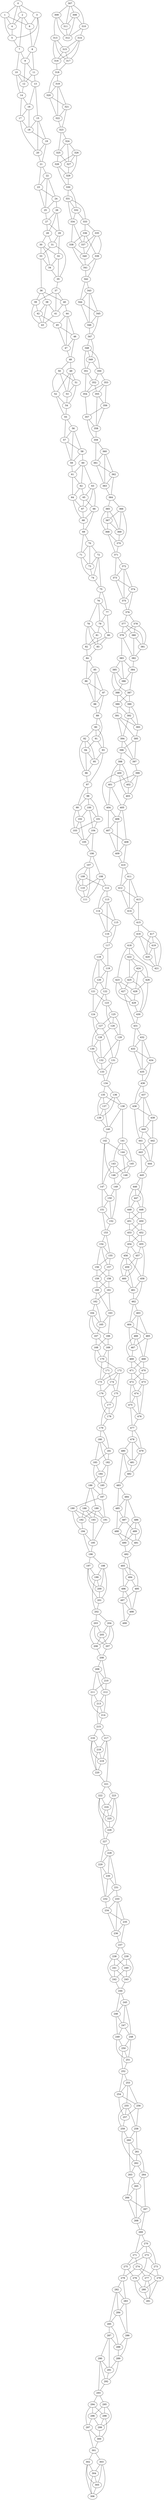 graph G {
"0";
"1";
"2";
"3";
"4";
"5";
"6";
"7";
"8";
"9";
"10";
"11";
"12";
"13";
"14";
"15";
"16";
"17";
"18";
"19";
"20";
"21";
"22";
"23";
"24";
"25";
"26";
"27";
"28";
"29";
"30";
"31";
"32";
"33";
"34";
"35";
"36";
"37";
"38";
"39";
"40";
"41";
"42";
"43";
"44";
"45";
"46";
"47";
"48";
"49";
"50";
"51";
"52";
"53";
"54";
"55";
"56";
"57";
"58";
"59";
"60";
"61";
"62";
"63";
"64";
"65";
"66";
"67";
"68";
"69";
"70";
"71";
"72";
"73";
"74";
"75";
"76";
"77";
"78";
"79";
"80";
"81";
"82";
"83";
"84";
"85";
"86";
"87";
"88";
"89";
"90";
"91";
"92";
"93";
"94";
"95";
"96";
"97";
"98";
"99";
"100";
"101";
"102";
"103";
"104";
"105";
"106";
"107";
"108";
"109";
"110";
"111";
"112";
"113";
"114";
"115";
"116";
"117";
"118";
"119";
"120";
"121";
"122";
"123";
"124";
"125";
"126";
"127";
"128";
"129";
"130";
"131";
"132";
"133";
"134";
"135";
"136";
"137";
"138";
"139";
"140";
"141";
"142";
"143";
"144";
"145";
"146";
"147";
"148";
"149";
"150";
"151";
"152";
"153";
"154";
"155";
"156";
"157";
"158";
"159";
"160";
"161";
"162";
"163";
"164";
"165";
"166";
"167";
"168";
"169";
"170";
"171";
"172";
"173";
"174";
"175";
"176";
"177";
"178";
"179";
"180";
"181";
"182";
"183";
"184";
"185";
"186";
"187";
"188";
"189";
"190";
"191";
"192";
"193";
"194";
"195";
"196";
"197";
"198";
"199";
"200";
"201";
"202";
"203";
"204";
"205";
"206";
"207";
"208";
"209";
"210";
"211";
"212";
"213";
"214";
"215";
"216";
"217";
"218";
"219";
"220";
"221";
"222";
"223";
"224";
"225";
"226";
"227";
"228";
"229";
"230";
"231";
"232";
"233";
"234";
"235";
"236";
"237";
"238";
"239";
"240";
"241";
"242";
"243";
"244";
"245";
"246";
"247";
"248";
"249";
"250";
"251";
"252";
"253";
"254";
"255";
"256";
"257";
"258";
"259";
"260";
"261";
"262";
"263";
"264";
"265";
"266";
"267";
"268";
"269";
"270";
"271";
"272";
"273";
"274";
"275";
"276";
"277";
"278";
"279";
"280";
"281";
"282";
"283";
"284";
"285";
"286";
"287";
"288";
"289";
"290";
"291";
"292";
"293";
"294";
"295";
"296";
"297";
"298";
"299";
"300";
"301";
"302";
"303";
"304";
"305";
"306";
"307";
"308";
"309";
"310";
"311";
"312";
"313";
"314";
"315";
"316";
"317";
"318";
"319";
"320";
"321";
"322";
"323";
"324";
"325";
"326";
"327";
"328";
"329";
"330";
"331";
"332";
"333";
"334";
"335";
"336";
"337";
"338";
"339";
"340";
"341";
"342";
"343";
"344";
"345";
"346";
"347";
"348";
"349";
"350";
"351";
"352";
"353";
"354";
"355";
"356";
"357";
"358";
"359";
"360";
"361";
"362";
"363";
"364";
"365";
"366";
"367";
"368";
"369";
"370";
"371";
"372";
"373";
"374";
"375";
"376";
"377";
"378";
"379";
"380";
"381";
"382";
"383";
"384";
"385";
"386";
"387";
"388";
"389";
"390";
"391";
"392";
"393";
"394";
"395";
"396";
"397";
"398";
"399";
"400";
"401";
"402";
"403";
"404";
"405";
"406";
"407";
"408";
"409";
"410";
"411";
"412";
"413";
"414";
"415";
"416";
"417";
"418";
"419";
"420";
"421";
"422";
"423";
"424";
"425";
"426";
"427";
"428";
"429";
"430";
"431";
"432";
"433";
"434";
"435";
"436";
"437";
"438";
"439";
"440";
"441";
"442";
"443";
"444";
"445";
"446";
"447";
"448";
"449";
"450";
"451";
"452";
"453";
"454";
"455";
"456";
"457";
"458";
"459";
"460";
"461";
"462";
"463";
"464";
"465";
"466";
"467";
"468";
"469";
"470";
"471";
"472";
"473";
"474";
"475";
"476";
"477";
"478";
"479";
"480";
"481";
"482";
"483";
"484";
"485";
"486";
"487";
"488";
"489";
"490";
"491";
"492";
"493";
"494";
"495";
"496";
"497";
"498";
"499";
    "313" -- "317";
    "390" -- "393";
    "193" -- "195";
    "321" -- "323";
    "62" -- "64";
    "254" -- "256";
    "125" -- "126";
    "356" -- "357";
    "410" -- "412";
    "17" -- "20";
    "289" -- "292";
    "424" -- "425";
    "141" -- "145";
    "18" -- "19";
    "290" -- "291";
    "147" -- "150";
    "494" -- "495";
    "135" -- "139";
    "399" -- "403";
    "475" -- "477";
    "113" -- "114";
    "144" -- "145";
    "222" -- "225";
    "336" -- "337";
    "174" -- "176";
    "302" -- "304";
    "300" -- "301";
    "332" -- "333";
    "436" -- "437";
    "398" -- "402";
    "472" -- "475";
    "170" -- "172";
    "202" -- "204";
    "187" -- "190";
    "283" -- "284";
    "162" -- "164";
    "419" -- "420";
    "395" -- "397";
    "396" -- "398";
    "4" -- "5";
    "138" -- "141";
    "85" -- "87";
    "56" -- "58";
    "105" -- "106";
    "57" -- "59";
    "249" -- "251";
    "270" -- "271";
    "255" -- "258";
    "99" -- "103";
    "32" -- "35";
    "224" -- "227";
    "55" -- "56";
    "239" -- "243";
    "243" -- "244";
    "59" -- "61";
    "33" -- "34";
    "272" -- "275";
    "297" -- "301";
    "371" -- "372";
    "406" -- "409";
    "60" -- "62";
    "196" -- "198";
    "109" -- "110";
    "181" -- "182";
    "253" -- "255";
    "10" -- "14";
    "188" -- "193";
    "39" -- "42";
    "175" -- "178";
    "303" -- "306";
    "203" -- "207";
    "275" -- "279";
    "323" -- "324";
    "48" -- "50";
    "448" -- "450";
    "463" -- "464";
    "49" -- "51";
    "241" -- "243";
    "158" -- "160";
    "286" -- "288";
    "171" -- "174";
    "307" -- "310";
    "368" -- "371";
    "58" -- "59";
    "100" -- "102";
    "198" -- "199";
    "412" -- "414";
    "20" -- "21";
    "244" -- "245";
    "154" -- "157";
    "413" -- "415";
    "72" -- "74";
    "490" -- "492";
    "41" -- "43";
    "233" -- "235";
    "227" -- "228";
    "160" -- "162";
    "352" -- "354";
    "179" -- "181";
    "247" -- "249";
    "367" -- "368";
    "422" -- "425";
    "161" -- "163";
    "44" -- "46";
    "76" -- "78";
    "180" -- "182";
    "212" -- "214";
    "216" -- "220";
    "136" -- "139";
    "45" -- "47";
    "237" -- "239";
    "309" -- "311";
    "49" -- "52";
    "360" -- "363";
    "201" -- "202";
    "329" -- "330";
    "50" -- "51";
    "322" -- "323";
    "287" -- "290";
    "319" -- "322";
    "462" -- "463";
    "146" -- "149";
    "418" -- "421";
    "139" -- "140";
    "391" -- "393";
    "2" -- "7";
    "372" -- "375";
    "70" -- "72";
    "308" -- "312";
    "205" -- "206";
    "341" -- "342";
    "294" -- "298";
    "389" -- "391";
    "426" -- "430";
    "458" -- "462";
    "355" -- "358";
    "495" -- "498";
    "315" -- "316";
    "233" -- "236";
    "31" -- "33";
    "63" -- "65";
    "377" -- "381";
    "452" -- "455";
    "385" -- "387";
    "42" -- "43";
    "74" -- "75";
    "214" -- "215";
    "446" -- "448";
    "228" -- "229";
    "474" -- "476";
    "89" -- "91";
    "174" -- "175";
    "226" -- "227";
    "15" -- "19";
    "64" -- "67";
    "432" -- "435";
    "351" -- "352";
    "325" -- "328";
    "91" -- "93";
    "231" -- "233";
    "305" -- "306";
    "497" -- "498";
    "93" -- "95";
    "173" -- "176";
    "153" -- "154";
    "137" -- "139";
    "123" -- "126";
    "128" -- "132";
    "167" -- "168";
    "98" -- "100";
    "295" -- "296";
    "267" -- "269";
    "407" -- "409";
    "431" -- "432";
    "156" -- "159";
    "81" -- "83";
    "459" -- "461";
    "86" -- "88";
    "466" -- "468";
    "492" -- "494";
    "157" -- "158";
    "380" -- "381";
    "388" -- "389";
    "141" -- "143";
    "269" -- "271";
    "456" -- "459";
    "385" -- "388";
    "489" -- "490";
    "479" -- "482";
    "336" -- "339";
    "299" -- "300";
    "435" -- "436";
    "145" -- "146";
    "309" -- "313";
    "246" -- "249";
    "468" -- "471";
    "134" -- "136";
    "262" -- "264";
    "398" -- "400";
    "445" -- "447";
    "285" -- "288";
    "283" -- "286";
    "195" -- "196";
    "258" -- "260";
    "137" -- "140";
    "383" -- "385";
    "374" -- "375";
    "94" -- "96";
    "392" -- "393";
    "107" -- "110";
    "415" -- "416";
    "447" -- "448";
    "155" -- "157";
    "274" -- "279";
    "190" -- "193";
    "284" -- "286";
    "364" -- "365";
    "90" -- "93";
    "285" -- "287";
    "10" -- "12";
    "333" -- "336";
    "473" -- "474";
    "271" -- "274";
    "463" -- "466";
    "347" -- "348";
    "487" -- "488";
    "115" -- "117";
    "366" -- "369";
    "150" -- "152";
    "278" -- "280";
    "68" -- "69";
    "349" -- "350";
    "444" -- "445";
    "117" -- "119";
    "120" -- "122";
    "442" -- "444";
    "194" -- "195";
    "124" -- "128";
    "19" -- "20";
    "87" -- "88";
    "7" -- "9";
    "97" -- "98";
    "131" -- "133";
    "320" -- "321";
    "154" -- "155";
    "358" -- "359";
    "454" -- "456";
    "40" -- "44";
    "21" -- "22";
    "197" -- "199";
    "238" -- "242";
    "408" -- "409";
    "251" -- "252";
    "112" -- "114";
    "384" -- "386";
    "434" -- "436";
    "14" -- "17";
    "449" -- "451";
    "276" -- "281";
    "318" -- "320";
    "15" -- "20";
    "348" -- "349";
    "420" -- "421";
    "310" -- "314";
    "26" -- "28";
    "1" -- "6";
    "110" -- "111";
    "339" -- "342";
    "391" -- "395";
    "96" -- "97";
    "177" -- "178";
    "350" -- "353";
    "369" -- "370";
    "122" -- "123";
    "166" -- "168";
    "294" -- "296";
    "84" -- "85";
    "428" -- "429";
    "460" -- "461";
    "104" -- "106";
    "426" -- "428";
    "31" -- "35";
    "63" -- "67";
    "411" -- "412";
    "290" -- "292";
    "23" -- "25";
    "75" -- "77";
    "215" -- "217";
    "36" -- "39";
    "228" -- "231";
    "108" -- "110";
    "470" -- "472";
    "78" -- "83";
    "252" -- "253";
    "260" -- "261";
    "77" -- "79";
    "213" -- "215";
    "184" -- "186";
    "222" -- "226";
    "169" -- "170";
    "361" -- "362";
    "114" -- "115";
    "351" -- "354";
    "183" -- "184";
    "235" -- "236";
    "311" -- "312";
    "363" -- "364";
    "256" -- "257";
    "485" -- "488";
    "324" -- "326";
    "373" -- "374";
    "401" -- "405";
    "295" -- "298";
    "176" -- "178";
    "304" -- "306";
    "255" -- "257";
    "197" -- "201";
    "198" -- "201";
    "22" -- "23";
    "106" -- "107";
    "453" -- "454";
    "8" -- "9";
    "450" -- "453";
    "175" -- "177";
    "65" -- "66";
    "303" -- "305";
    "92" -- "94";
    "164" -- "166";
    "236" -- "237";
    "282" -- "285";
    "165" -- "167";
    "168" -- "170";
    "13" -- "16";
    "328" -- "330";
    "3" -- "6";
    "71" -- "74";
    "143" -- "146";
    "219" -- "220";
    "80" -- "82";
    "359" -- "360";
    "171" -- "173";
    "307" -- "309";
    "416" -- "418";
    "483" -- "484";
    "417" -- "419";
    "118" -- "120";
    "172" -- "174";
    "204" -- "206";
    "142" -- "147";
    "308" -- "310";
    "301" -- "303";
    "493" -- "495";
    "58" -- "60";
    "273" -- "278";
    "274" -- "277";
    "331" -- "332";
    "471" -- "472";
    "37" -- "40";
    "79" -- "81";
    "182" -- "185";
    "404" -- "407";
    "90" -- "91";
    "326" -- "328";
    "469" -- "470";
    "378" -- "381";
    "422" -- "426";
    "253" -- "256";
    "24" -- "25";
    "443" -- "444";
    "0" -- "2";
    "50" -- "52";
    "159" -- "161";
    "319" -- "321";
    "496" -- "498";
    "418" -- "422";
    "126" -- "128";
    "220" -- "221";
    "292" -- "293";
    "484" -- "485";
    "417" -- "420";
    "217" -- "219";
    "345" -- "347";
    "430" -- "431";
    "211" -- "214";
    "482" -- "483";
    "495" -- "497";
    "16" -- "17";
    "208" -- "209";
    "30" -- "33";
    "288" -- "289";
    "480" -- "481";
    "238" -- "240";
    "221" -- "223";
    "357" -- "359";
    "488" -- "490";
    "365" -- "368";
    "409" -- "410";
    "379" -- "382";
    "348" -- "351";
    "209" -- "211";
    "310" -- "312";
    "342" -- "344";
    "397" -- "399";
    "1" -- "4";
    "121" -- "123";
    "127" -- "130";
    "92" -- "96";
    "400" -- "403";
    "119" -- "120";
    "123" -- "125";
    "52" -- "55";
    "390" -- "392";
    "53" -- "54";
    "245" -- "246";
    "248" -- "251";
    "125" -- "127";
    "314" -- "317";
    "411" -- "414";
    "147" -- "151";
    "259" -- "260";
    "386" -- "388";
    "265" -- "268";
    "451" -- "452";
    "479" -- "481";
    "78" -- "81";
    "113" -- "115";
    "260" -- "263";
    "222" -- "224";
    "266" -- "267";
    "38" -- "43";
    "133" -- "134";
    "261" -- "262";
    "472" -- "474";
    "209" -- "212";
    "337" -- "340";
    "187" -- "191";
    "66" -- "69";
    "240" -- "243";
    "121" -- "124";
    "419" -- "421";
    "70" -- "71";
    "116" -- "117";
    "396" -- "397";
    "138" -- "140";
    "56" -- "57";
    "263" -- "266";
    "387" -- "390";
    "455" -- "458";
    "255" -- "259";
    "239" -- "240";
    "32" -- "34";
    "55" -- "57";
    "107" -- "109";
    "371" -- "373";
    "36" -- "40";
    "60" -- "61";
    "196" -- "197";
    "8" -- "11";
    "109" -- "111";
    "181" -- "183";
    "190" -- "194";
    "113" -- "116";
    "376" -- "378";
    "477" -- "478";
    "188" -- "192";
    "39" -- "43";
    "338" -- "341";
    "151" -- "152";
    "11" -- "12";
    "275" -- "276";
    "323" -- "325";
    "48" -- "49";
    "225" -- "226";
    "343" -- "344";
    "353" -- "354";
    "282" -- "283";
    "206" -- "208";
    "463" -- "465";
    "149" -- "150";
    "325" -- "327";
    "366" -- "370";
    "3" -- "8";
    "416" -- "420";
    "307" -- "311";
    "194" -- "196";
    "245" -- "248";
    "368" -- "370";
    "270" -- "273";
    "54" -- "55";
    "86" -- "87";
    "100" -- "101";
    "381" -- "382";
    "412" -- "413";
    "154" -- "156";
    "33" -- "36";
    "40" -- "41";
    "72" -- "73";
    "481" -- "482";
    "34" -- "35";
    "478" -- "479";
    "279" -- "282";
    "331" -- "334";
    "130" -- "133";
    "223" -- "224";
    "261" -- "264";
    "103" -- "105";
    "227" -- "229";
    "367" -- "369";
    "433" -- "434";
    "478" -- "481";
    "134" -- "135";
    "250" -- "251";
    "262" -- "263";
    "378" -- "379";
    "44" -- "45";
    "76" -- "77";
    "180" -- "181";
    "212" -- "213";
    "216" -- "219";
    "136" -- "138";
    "360" -- "362";
    "423" -- "429";
    "49" -- "53";
    "0" -- "4";
    "191" -- "195";
    "287" -- "291";
    "27" -- "28";
    "339" -- "341";
    "28" -- "31";
    "2" -- "6";
    "484" -- "487";
    "140" -- "142";
    "372" -- "374";
    "293" -- "294";
    "394" -- "397";
    "205" -- "207";
    "122" -- "124";
    "440" -- "442";
    "93" -- "97";
    "125" -- "129";
    "313" -- "315";
    "370" -- "371";
    "480" -- "483";
    "439" -- "440";
    "491" -- "492";
    "101" -- "104";
    "315" -- "317";
    "17" -- "18";
    "22" -- "25";
    "316" -- "318";
    "452" -- "454";
    "437" -- "438";
    "186" -- "189";
    "189" -- "192";
    "67" -- "68";
    "114" -- "116";
    "149" -- "152";
    "207" -- "208";
    "277" -- "280";
    "432" -- "434";
    "497" -- "499";
    "150" -- "151";
    "234" -- "235";
    "362" -- "363";
    "69" -- "70";
    "486" -- "491";
    "344" -- "346";
    "153" -- "155";
    "51" -- "54";
    "119" -- "122";
    "313" -- "316";
    "167" -- "169";
    "321" -- "322";
    "431" -- "433";
    "62" -- "65";
    "254" -- "257";
    "314" -- "315";
    "156" -- "158";
    "356" -- "358";
    "268" -- "269";
    "492" -- "493";
    "157" -- "159";
    "106" -- "108";
    "141" -- "144";
    "424" -- "426";
    "456" -- "458";
    "489" -- "491";
    "135" -- "138";
    "259" -- "262";
    "399" -- "402";
    "475" -- "476";
    "336" -- "338";
    "38" -- "41";
    "302" -- "305";
    "332" -- "334";
    "436" -- "438";
    "468" -- "470";
    "170" -- "173";
    "455" -- "457";
    "446" -- "447";
    "162" -- "165";
    "83" -- "84";
    "395" -- "396";
    "3" -- "5";
    "71" -- "73";
    "335" -- "337";
    "218" -- "219";
    "346" -- "347";
    "85" -- "86";
    "461" -- "462";
    "56" -- "59";
    "5" -- "7";
    "57" -- "58";
    "249" -- "250";
    "99" -- "102";
    "272" -- "276";
    "107" -- "111";
    "297" -- "300";
    "415" -- "417";
    "437" -- "440";
    "447" -- "449";
    "60" -- "63";
    "129" -- "131";
    "274" -- "278";
    "190" -- "192";
    "298" -- "299";
    "330" -- "331";
    "61" -- "62";
    "253" -- "254";
    "284" -- "285";
    "438" -- "439";
    "476" -- "477";
    "90" -- "92";
    "145" -- "148";
    "210" -- "211";
    "203" -- "206";
    "343" -- "346";
    "271" -- "275";
    "448" -- "451";
    "347" -- "349";
    "241" -- "242";
    "487" -- "489";
    "158" -- "161";
    "286" -- "289";
    "230" -- "232";
    "349" -- "351";
    "485" -- "487";
    "120" -- "121";
    "393" -- "395";
    "47" -- "48";
    "82" -- "84";
    "19" -- "21";
    "87" -- "89";
    "211" -- "213";
    "97" -- "99";
    "465" -- "467";
    "244" -- "246";
    "132" -- "133";
    "413" -- "414";
    "72" -- "75";
    "21" -- "23";
    "30" -- "34";
    "129" -- "132";
    "233" -- "234";
    "185" -- "187";
    "377" -- "379";
    "223" -- "226";
    "160" -- "163";
    "352" -- "355";
    "179" -- "180";
    "247" -- "248";
    "473" -- "476";
    "112" -- "113";
    "161" -- "162";
    "44" -- "47";
    "76" -- "79";
    "180" -- "183";
    "14" -- "16";
    "276" -- "280";
    "45" -- "46";
    "237" -- "238";
    "189" -- "191";
    "163" -- "166";
    "2" -- "4";
    "85" -- "88";
    "70" -- "73";
    "177" -- "179";
    "118" -- "119";
    "334" -- "337";
    "350" -- "352";
    "465" -- "468";
    "104" -- "105";
    "439" -- "442";
    "377" -- "380";
    "35" -- "37";
    "385" -- "386";
    "411" -- "413";
    "446" -- "449";
    "186" -- "187";
    "36" -- "38";
    "228" -- "230";
    "326" -- "327";
    "148" -- "149";
    "37" -- "39";
    "78" -- "82";
    "266" -- "268";
    "77" -- "80";
    "89" -- "90";
    "184" -- "185";
    "169" -- "171";
    "361" -- "363";
    "15" -- "18";
    "64" -- "68";
    "231" -- "232";
    "183" -- "185";
    "235" -- "237";
    "486" -- "489";
    "229" -- "230";
    "324" -- "325";
    "373" -- "375";
    "178" -- "179";
    "318" -- "319";
    "295" -- "299";
    "98" -- "101";
    "466" -- "469";
    "267" -- "268";
    "407" -- "408";
    "459" -- "460";
    "263" -- "265";
    "81" -- "82";
    "176" -- "177";
    "304" -- "305";
    "387" -- "389";
    "102" -- "103";
    "198" -- "200";
    "380" -- "382";
    "388" -- "390";
    "269" -- "270";
    "405" -- "406";
    "410" -- "411";
    "424" -- "428";
    "453" -- "455";
    "456" -- "460";
    "88" -- "89";
    "144" -- "148";
    "450" -- "452";
    "309" -- "312";
    "398" -- "401";
    "65" -- "67";
    "202" -- "203";
    "342" -- "343";
    "164" -- "165";
    "445" -- "446";
    "282" -- "284";
    "200" -- "201";
    "296" -- "297";
    "328" -- "329";
    "94" -- "95";
    "366" -- "367";
    "402" -- "403";
    "143" -- "147";
    "258" -- "261";
    "335" -- "339";
    "383" -- "384";
    "389" -- "392";
    "359" -- "361";
    "483" -- "485";
    "46" -- "48";
    "172" -- "173";
    "204" -- "205";
    "340" -- "341";
    "142" -- "146";
    "392" -- "394";
    "493" -- "496";
    "457" -- "459";
    "155" -- "156";
    "291" -- "292";
    "331" -- "333";
    "403" -- "405";
    "37" -- "41";
    "471" -- "473";
    "182" -- "184";
    "364" -- "366";
    "404" -- "406";
    "10" -- "13";
    "333" -- "335";
    "469" -- "471";
    "250" -- "252";
    "378" -- "380";
    "498" -- "499";
    "115" -- "116";
    "229" -- "232";
    "443" -- "445";
    "0" -- "1";
    "496" -- "497";
    "278" -- "281";
    "117" -- "118";
    "429" -- "430";
    "417" -- "421";
    "199" -- "200";
    "192" -- "194";
    "242" -- "244";
    "320" -- "322";
    "405" -- "408";
    "457" -- "460";
    "124" -- "127";
    "454" -- "457";
    "406" -- "407";
    "30" -- "32";
    "408" -- "410";
    "264" -- "265";
    "365" -- "369";
    "108" -- "112";
    "379" -- "383";
    "384" -- "387";
    "449" -- "450";
    "348" -- "350";
    "26" -- "29";
    "234" -- "236";
    "362" -- "364";
    "1" -- "5";
    "391" -- "394";
    "127" -- "131";
    "400" -- "402";
    "51" -- "53";
    "427" -- "429";
    "217" -- "221";
    "166" -- "169";
    "294" -- "297";
    "425" -- "430";
    "52" -- "54";
    "84" -- "86";
    "100" -- "104";
    "374" -- "376";
    "464" -- "467";
    "458" -- "461";
    "245" -- "247";
    "248" -- "250";
    "314" -- "316";
    "73" -- "74";
    "63" -- "66";
    "290" -- "293";
    "422" -- "424";
    "23" -- "24";
    "75" -- "76";
    "215" -- "216";
    "135" -- "137";
    "327" -- "329";
    "399" -- "401";
    "108" -- "111";
    "438" -- "441";
    "451" -- "453";
    "252" -- "254";
    "470" -- "473";
    "474" -- "475";
    "213" -- "214";
    "38" -- "42";
    "302" -- "306";
    "423" -- "428";
    "280" -- "281";
    "91" -- "94";
    "66" -- "68";
    "240" -- "242";
    "256" -- "258";
    "188" -- "191";
    "257" -- "259";
    "324" -- "327";
    "382" -- "384";
    "143" -- "148";
    "317" -- "318";
    "335" -- "340";
    "218" -- "220";
    "401" -- "404";
    "46" -- "47";
    "98" -- "99";
    "414" -- "415";
    "466" -- "467";
    "95" -- "96";
    "197" -- "200";
    "239" -- "241";
    "224" -- "225";
    "272" -- "273";
    "464" -- "465";
    "494" -- "496";
    "101" -- "103";
    "477" -- "479";
    "232" -- "234";
    "109" -- "112";
    "298" -- "300";
    "330" -- "332";
    "376" -- "377";
    "9" -- "11";
    "303" -- "304";
    "210" -- "212";
    "338" -- "340";
    "11" -- "13";
    "151" -- "153";
    "203" -- "205";
    "164" -- "167";
    "92" -- "95";
    "343" -- "345";
    "12" -- "14";
    "353" -- "355";
    "467" -- "469";
    "168" -- "171";
    "13" -- "15";
    "296" -- "299";
    "441" -- "443";
    "383" -- "386";
    "80" -- "83";
    "416" -- "419";
    "307" -- "308";
    "375" -- "376";
    "118" -- "121";
    "172" -- "175";
    "204" -- "207";
    "6" -- "8";
    "142" -- "144";
    "270" -- "272";
    "301" -- "302";
    "308" -- "311";
    "493" -- "494";
    "29" -- "32";
    "61" -- "64";
    "273" -- "277";
    "279" -- "283";
    "79" -- "80";
    "130" -- "132";
    "9" -- "12";
    "223" -- "225";
    "326" -- "329";
    "433" -- "435";
    "246" -- "247";
    "478" -- "480";
    "24" -- "26";
    "216" -- "218";
    "353" -- "356";
    "136" -- "137";
    "360" -- "361";
    "25" -- "27";
    "0" -- "3";
    "50" -- "53";
    "159" -- "160";
    "287" -- "288";
    "319" -- "320";
    "27" -- "29";
    "163" -- "165";
    "418" -- "423";
    "126" -- "129";
    "441" -- "444";
    "442" -- "443";
    "28" -- "30";
    "484" -- "486";
    "372" -- "373";
    "29" -- "31";
    "293" -- "295";
    "334" -- "338";
    "394" -- "396";
    "217" -- "218";
    "345" -- "346";
    "440" -- "441";
    "425" -- "427";
    "7" -- "10";
    "131" -- "134";
    "199" -- "202";
    "355" -- "356";
    "16" -- "18";
    "208" -- "210";
    "480" -- "482";
    "102" -- "105";
    "238" -- "241";
    "289" -- "291";
    "22" -- "24";
    "221" -- "222";
    "357" -- "358";
    "42" -- "45";
    "264" -- "267";
    "365" -- "367";
    "186" -- "188";
    "437" -- "439";
    "488" -- "491";
    "265" -- "266";
    "189" -- "193";
    "434" -- "435";
    "423" -- "427";
    "354" -- "357";
    "209" -- "210";
    "277" -- "281";
    "432" -- "433";
    "26" -- "27";
    "230" -- "231";
    "462" -- "464";
    "69" -- "71";
    "486" -- "490";
    "152" -- "153";
    "344" -- "345";
    "400" -- "404";
    "427" -- "431";
    "128" -- "130";
}
